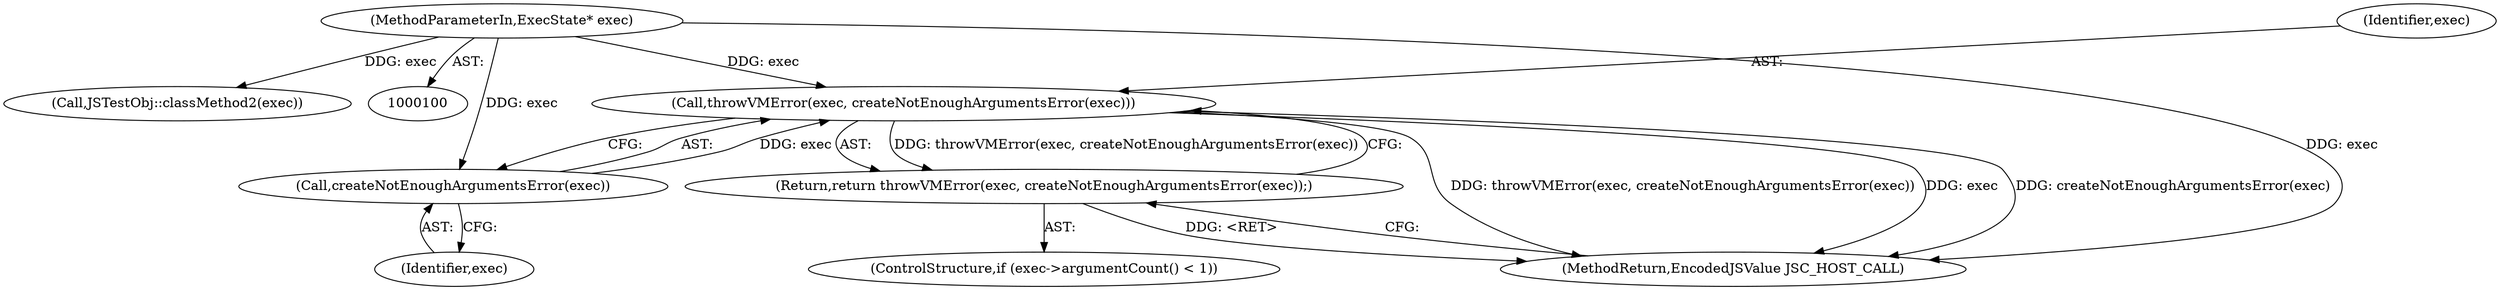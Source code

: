 digraph "0_Chrome_b944f670bb7a8a919daac497a4ea0536c954c201_21@pointer" {
"1000108" [label="(Call,throwVMError(exec, createNotEnoughArgumentsError(exec)))"];
"1000110" [label="(Call,createNotEnoughArgumentsError(exec))"];
"1000101" [label="(MethodParameterIn,ExecState* exec)"];
"1000107" [label="(Return,return throwVMError(exec, createNotEnoughArgumentsError(exec));)"];
"1000116" [label="(MethodReturn,EncodedJSValue JSC_HOST_CALL)"];
"1000109" [label="(Identifier,exec)"];
"1000107" [label="(Return,return throwVMError(exec, createNotEnoughArgumentsError(exec));)"];
"1000114" [label="(Call,JSTestObj::classMethod2(exec))"];
"1000103" [label="(ControlStructure,if (exec->argumentCount() < 1))"];
"1000111" [label="(Identifier,exec)"];
"1000110" [label="(Call,createNotEnoughArgumentsError(exec))"];
"1000101" [label="(MethodParameterIn,ExecState* exec)"];
"1000108" [label="(Call,throwVMError(exec, createNotEnoughArgumentsError(exec)))"];
"1000108" -> "1000107"  [label="AST: "];
"1000108" -> "1000110"  [label="CFG: "];
"1000109" -> "1000108"  [label="AST: "];
"1000110" -> "1000108"  [label="AST: "];
"1000107" -> "1000108"  [label="CFG: "];
"1000108" -> "1000116"  [label="DDG: throwVMError(exec, createNotEnoughArgumentsError(exec))"];
"1000108" -> "1000116"  [label="DDG: exec"];
"1000108" -> "1000116"  [label="DDG: createNotEnoughArgumentsError(exec)"];
"1000108" -> "1000107"  [label="DDG: throwVMError(exec, createNotEnoughArgumentsError(exec))"];
"1000110" -> "1000108"  [label="DDG: exec"];
"1000101" -> "1000108"  [label="DDG: exec"];
"1000110" -> "1000111"  [label="CFG: "];
"1000111" -> "1000110"  [label="AST: "];
"1000101" -> "1000110"  [label="DDG: exec"];
"1000101" -> "1000100"  [label="AST: "];
"1000101" -> "1000116"  [label="DDG: exec"];
"1000101" -> "1000114"  [label="DDG: exec"];
"1000107" -> "1000103"  [label="AST: "];
"1000116" -> "1000107"  [label="CFG: "];
"1000107" -> "1000116"  [label="DDG: <RET>"];
}
